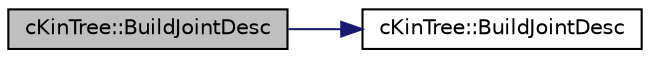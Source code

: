 digraph "cKinTree::BuildJointDesc"
{
 // LATEX_PDF_SIZE
  edge [fontname="Helvetica",fontsize="10",labelfontname="Helvetica",labelfontsize="10"];
  node [fontname="Helvetica",fontsize="10",shape=record];
  rankdir="LR";
  Node1 [label="cKinTree::BuildJointDesc",height=0.2,width=0.4,color="black", fillcolor="grey75", style="filled", fontcolor="black",tooltip=" "];
  Node1 -> Node2 [color="midnightblue",fontsize="10",style="solid",fontname="Helvetica"];
  Node2 [label="cKinTree::BuildJointDesc",height=0.2,width=0.4,color="black", fillcolor="white", style="filled",URL="$classc_kin_tree.html#a53e90c617880a7077d56e711bcf97a80",tooltip=" "];
}
